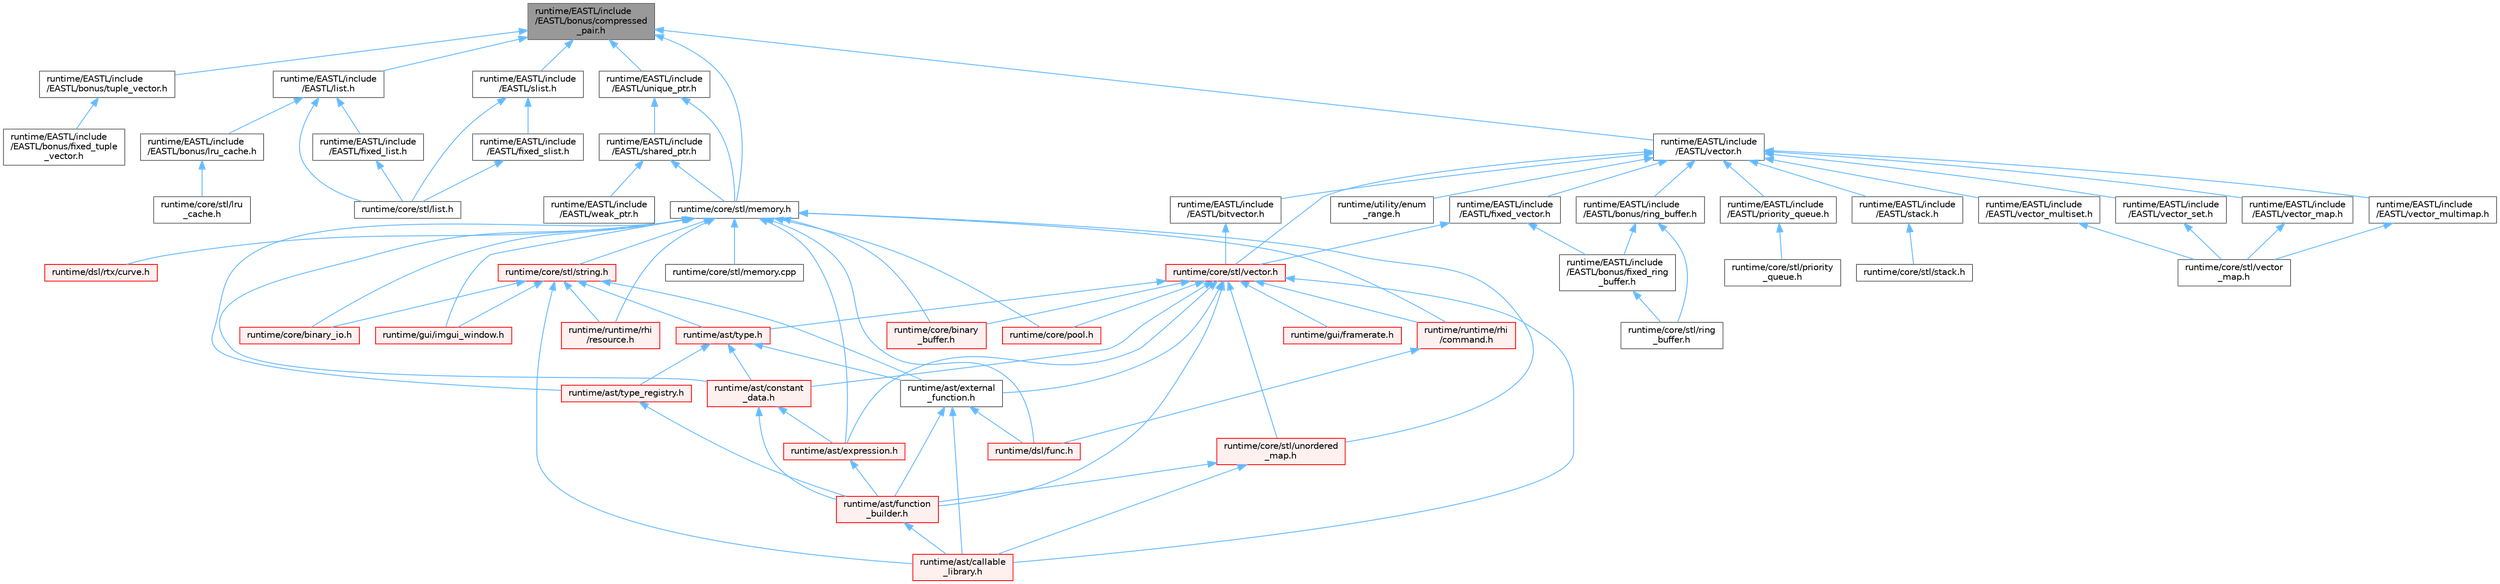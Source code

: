 digraph "runtime/EASTL/include/EASTL/bonus/compressed_pair.h"
{
 // LATEX_PDF_SIZE
  bgcolor="transparent";
  edge [fontname=Helvetica,fontsize=10,labelfontname=Helvetica,labelfontsize=10];
  node [fontname=Helvetica,fontsize=10,shape=box,height=0.2,width=0.4];
  Node1 [id="Node000001",label="runtime/EASTL/include\l/EASTL/bonus/compressed\l_pair.h",height=0.2,width=0.4,color="gray40", fillcolor="grey60", style="filled", fontcolor="black",tooltip=" "];
  Node1 -> Node2 [id="edge1_Node000001_Node000002",dir="back",color="steelblue1",style="solid",tooltip=" "];
  Node2 [id="Node000002",label="runtime/EASTL/include\l/EASTL/bonus/tuple_vector.h",height=0.2,width=0.4,color="grey40", fillcolor="white", style="filled",URL="$tuple__vector_8h.html",tooltip=" "];
  Node2 -> Node3 [id="edge2_Node000002_Node000003",dir="back",color="steelblue1",style="solid",tooltip=" "];
  Node3 [id="Node000003",label="runtime/EASTL/include\l/EASTL/bonus/fixed_tuple\l_vector.h",height=0.2,width=0.4,color="grey40", fillcolor="white", style="filled",URL="$fixed__tuple__vector_8h.html",tooltip=" "];
  Node1 -> Node4 [id="edge3_Node000001_Node000004",dir="back",color="steelblue1",style="solid",tooltip=" "];
  Node4 [id="Node000004",label="runtime/EASTL/include\l/EASTL/list.h",height=0.2,width=0.4,color="grey40", fillcolor="white", style="filled",URL="$_e_a_s_t_l_2include_2_e_a_s_t_l_2list_8h.html",tooltip=" "];
  Node4 -> Node5 [id="edge4_Node000004_Node000005",dir="back",color="steelblue1",style="solid",tooltip=" "];
  Node5 [id="Node000005",label="runtime/EASTL/include\l/EASTL/bonus/lru_cache.h",height=0.2,width=0.4,color="grey40", fillcolor="white", style="filled",URL="$_e_a_s_t_l_2include_2_e_a_s_t_l_2bonus_2lru__cache_8h.html",tooltip=" "];
  Node5 -> Node6 [id="edge5_Node000005_Node000006",dir="back",color="steelblue1",style="solid",tooltip=" "];
  Node6 [id="Node000006",label="runtime/core/stl/lru\l_cache.h",height=0.2,width=0.4,color="grey40", fillcolor="white", style="filled",URL="$core_2stl_2lru__cache_8h.html",tooltip=" "];
  Node4 -> Node7 [id="edge6_Node000004_Node000007",dir="back",color="steelblue1",style="solid",tooltip=" "];
  Node7 [id="Node000007",label="runtime/EASTL/include\l/EASTL/fixed_list.h",height=0.2,width=0.4,color="grey40", fillcolor="white", style="filled",URL="$fixed__list_8h.html",tooltip=" "];
  Node7 -> Node8 [id="edge7_Node000007_Node000008",dir="back",color="steelblue1",style="solid",tooltip=" "];
  Node8 [id="Node000008",label="runtime/core/stl/list.h",height=0.2,width=0.4,color="grey40", fillcolor="white", style="filled",URL="$core_2stl_2list_8h.html",tooltip=" "];
  Node4 -> Node8 [id="edge8_Node000004_Node000008",dir="back",color="steelblue1",style="solid",tooltip=" "];
  Node1 -> Node9 [id="edge9_Node000001_Node000009",dir="back",color="steelblue1",style="solid",tooltip=" "];
  Node9 [id="Node000009",label="runtime/EASTL/include\l/EASTL/slist.h",height=0.2,width=0.4,color="grey40", fillcolor="white", style="filled",URL="$slist_8h.html",tooltip=" "];
  Node9 -> Node10 [id="edge10_Node000009_Node000010",dir="back",color="steelblue1",style="solid",tooltip=" "];
  Node10 [id="Node000010",label="runtime/EASTL/include\l/EASTL/fixed_slist.h",height=0.2,width=0.4,color="grey40", fillcolor="white", style="filled",URL="$fixed__slist_8h.html",tooltip=" "];
  Node10 -> Node8 [id="edge11_Node000010_Node000008",dir="back",color="steelblue1",style="solid",tooltip=" "];
  Node9 -> Node8 [id="edge12_Node000009_Node000008",dir="back",color="steelblue1",style="solid",tooltip=" "];
  Node1 -> Node11 [id="edge13_Node000001_Node000011",dir="back",color="steelblue1",style="solid",tooltip=" "];
  Node11 [id="Node000011",label="runtime/EASTL/include\l/EASTL/unique_ptr.h",height=0.2,width=0.4,color="grey40", fillcolor="white", style="filled",URL="$unique__ptr_8h.html",tooltip=" "];
  Node11 -> Node12 [id="edge14_Node000011_Node000012",dir="back",color="steelblue1",style="solid",tooltip=" "];
  Node12 [id="Node000012",label="runtime/EASTL/include\l/EASTL/shared_ptr.h",height=0.2,width=0.4,color="grey40", fillcolor="white", style="filled",URL="$shared__ptr_8h.html",tooltip=" "];
  Node12 -> Node13 [id="edge15_Node000012_Node000013",dir="back",color="steelblue1",style="solid",tooltip=" "];
  Node13 [id="Node000013",label="runtime/EASTL/include\l/EASTL/weak_ptr.h",height=0.2,width=0.4,color="grey40", fillcolor="white", style="filled",URL="$weak__ptr_8h.html",tooltip=" "];
  Node12 -> Node14 [id="edge16_Node000012_Node000014",dir="back",color="steelblue1",style="solid",tooltip=" "];
  Node14 [id="Node000014",label="runtime/core/stl/memory.h",height=0.2,width=0.4,color="grey40", fillcolor="white", style="filled",URL="$core_2stl_2memory_8h.html",tooltip=" "];
  Node14 -> Node15 [id="edge17_Node000014_Node000015",dir="back",color="steelblue1",style="solid",tooltip=" "];
  Node15 [id="Node000015",label="runtime/ast/constant\l_data.h",height=0.2,width=0.4,color="red", fillcolor="#FFF0F0", style="filled",URL="$constant__data_8h.html",tooltip=" "];
  Node15 -> Node16 [id="edge18_Node000015_Node000016",dir="back",color="steelblue1",style="solid",tooltip=" "];
  Node16 [id="Node000016",label="runtime/ast/expression.h",height=0.2,width=0.4,color="red", fillcolor="#FFF0F0", style="filled",URL="$expression_8h.html",tooltip=" "];
  Node16 -> Node39 [id="edge19_Node000016_Node000039",dir="back",color="steelblue1",style="solid",tooltip=" "];
  Node39 [id="Node000039",label="runtime/ast/function\l_builder.h",height=0.2,width=0.4,color="red", fillcolor="#FFF0F0", style="filled",URL="$function__builder_8h.html",tooltip=" "];
  Node39 -> Node38 [id="edge20_Node000039_Node000038",dir="back",color="steelblue1",style="solid",tooltip=" "];
  Node38 [id="Node000038",label="runtime/ast/callable\l_library.h",height=0.2,width=0.4,color="red", fillcolor="#FFF0F0", style="filled",URL="$ast_2callable__library_8h.html",tooltip=" "];
  Node15 -> Node39 [id="edge21_Node000015_Node000039",dir="back",color="steelblue1",style="solid",tooltip=" "];
  Node14 -> Node16 [id="edge22_Node000014_Node000016",dir="back",color="steelblue1",style="solid",tooltip=" "];
  Node14 -> Node67 [id="edge23_Node000014_Node000067",dir="back",color="steelblue1",style="solid",tooltip=" "];
  Node67 [id="Node000067",label="runtime/ast/type_registry.h",height=0.2,width=0.4,color="red", fillcolor="#FFF0F0", style="filled",URL="$type__registry_8h.html",tooltip=" "];
  Node67 -> Node39 [id="edge24_Node000067_Node000039",dir="back",color="steelblue1",style="solid",tooltip=" "];
  Node14 -> Node68 [id="edge25_Node000014_Node000068",dir="back",color="steelblue1",style="solid",tooltip=" "];
  Node68 [id="Node000068",label="runtime/core/binary\l_buffer.h",height=0.2,width=0.4,color="red", fillcolor="#FFF0F0", style="filled",URL="$binary__buffer_8h.html",tooltip=" "];
  Node14 -> Node70 [id="edge26_Node000014_Node000070",dir="back",color="steelblue1",style="solid",tooltip=" "];
  Node70 [id="Node000070",label="runtime/core/binary_io.h",height=0.2,width=0.4,color="red", fillcolor="#FFF0F0", style="filled",URL="$binary__io_8h.html",tooltip=" "];
  Node14 -> Node74 [id="edge27_Node000014_Node000074",dir="back",color="steelblue1",style="solid",tooltip=" "];
  Node74 [id="Node000074",label="runtime/core/pool.h",height=0.2,width=0.4,color="red", fillcolor="#FFF0F0", style="filled",URL="$core_2pool_8h.html",tooltip=" "];
  Node14 -> Node77 [id="edge28_Node000014_Node000077",dir="back",color="steelblue1",style="solid",tooltip=" "];
  Node77 [id="Node000077",label="runtime/core/stl/memory.cpp",height=0.2,width=0.4,color="grey40", fillcolor="white", style="filled",URL="$core_2stl_2memory_8cpp.html",tooltip=" "];
  Node14 -> Node78 [id="edge29_Node000014_Node000078",dir="back",color="steelblue1",style="solid",tooltip=" "];
  Node78 [id="Node000078",label="runtime/core/stl/string.h",height=0.2,width=0.4,color="red", fillcolor="#FFF0F0", style="filled",URL="$string_8h.html",tooltip=" "];
  Node78 -> Node38 [id="edge30_Node000078_Node000038",dir="back",color="steelblue1",style="solid",tooltip=" "];
  Node78 -> Node94 [id="edge31_Node000078_Node000094",dir="back",color="steelblue1",style="solid",tooltip=" "];
  Node94 [id="Node000094",label="runtime/ast/external\l_function.h",height=0.2,width=0.4,color="grey40", fillcolor="white", style="filled",URL="$external__function_8h.html",tooltip=" "];
  Node94 -> Node38 [id="edge32_Node000094_Node000038",dir="back",color="steelblue1",style="solid",tooltip=" "];
  Node94 -> Node39 [id="edge33_Node000094_Node000039",dir="back",color="steelblue1",style="solid",tooltip=" "];
  Node94 -> Node20 [id="edge34_Node000094_Node000020",dir="back",color="steelblue1",style="solid",tooltip=" "];
  Node20 [id="Node000020",label="runtime/dsl/func.h",height=0.2,width=0.4,color="red", fillcolor="#FFF0F0", style="filled",URL="$func_8h.html",tooltip=" "];
  Node78 -> Node95 [id="edge35_Node000078_Node000095",dir="back",color="steelblue1",style="solid",tooltip=" "];
  Node95 [id="Node000095",label="runtime/ast/type.h",height=0.2,width=0.4,color="red", fillcolor="#FFF0F0", style="filled",URL="$type_8h.html",tooltip=" "];
  Node95 -> Node15 [id="edge36_Node000095_Node000015",dir="back",color="steelblue1",style="solid",tooltip=" "];
  Node95 -> Node94 [id="edge37_Node000095_Node000094",dir="back",color="steelblue1",style="solid",tooltip=" "];
  Node95 -> Node67 [id="edge38_Node000095_Node000067",dir="back",color="steelblue1",style="solid",tooltip=" "];
  Node78 -> Node70 [id="edge39_Node000078_Node000070",dir="back",color="steelblue1",style="solid",tooltip=" "];
  Node78 -> Node58 [id="edge40_Node000078_Node000058",dir="back",color="steelblue1",style="solid",tooltip=" "];
  Node58 [id="Node000058",label="runtime/gui/imgui_window.h",height=0.2,width=0.4,color="red", fillcolor="#FFF0F0", style="filled",URL="$imgui__window_8h.html",tooltip=" "];
  Node78 -> Node216 [id="edge41_Node000078_Node000216",dir="back",color="steelblue1",style="solid",tooltip=" "];
  Node216 [id="Node000216",label="runtime/runtime/rhi\l/resource.h",height=0.2,width=0.4,color="red", fillcolor="#FFF0F0", style="filled",URL="$runtime_2rhi_2resource_8h.html",tooltip=" "];
  Node14 -> Node99 [id="edge42_Node000014_Node000099",dir="back",color="steelblue1",style="solid",tooltip=" "];
  Node99 [id="Node000099",label="runtime/core/stl/unordered\l_map.h",height=0.2,width=0.4,color="red", fillcolor="#FFF0F0", style="filled",URL="$core_2stl_2unordered__map_8h.html",tooltip=" "];
  Node99 -> Node38 [id="edge43_Node000099_Node000038",dir="back",color="steelblue1",style="solid",tooltip=" "];
  Node99 -> Node39 [id="edge44_Node000099_Node000039",dir="back",color="steelblue1",style="solid",tooltip=" "];
  Node14 -> Node20 [id="edge45_Node000014_Node000020",dir="back",color="steelblue1",style="solid",tooltip=" "];
  Node14 -> Node49 [id="edge46_Node000014_Node000049",dir="back",color="steelblue1",style="solid",tooltip=" "];
  Node49 [id="Node000049",label="runtime/dsl/rtx/curve.h",height=0.2,width=0.4,color="red", fillcolor="#FFF0F0", style="filled",URL="$dsl_2rtx_2curve_8h.html",tooltip=" "];
  Node14 -> Node58 [id="edge47_Node000014_Node000058",dir="back",color="steelblue1",style="solid",tooltip=" "];
  Node14 -> Node84 [id="edge48_Node000014_Node000084",dir="back",color="steelblue1",style="solid",tooltip=" "];
  Node84 [id="Node000084",label="runtime/runtime/rhi\l/command.h",height=0.2,width=0.4,color="red", fillcolor="#FFF0F0", style="filled",URL="$command_8h.html",tooltip=" "];
  Node84 -> Node20 [id="edge49_Node000084_Node000020",dir="back",color="steelblue1",style="solid",tooltip=" "];
  Node14 -> Node216 [id="edge50_Node000014_Node000216",dir="back",color="steelblue1",style="solid",tooltip=" "];
  Node11 -> Node14 [id="edge51_Node000011_Node000014",dir="back",color="steelblue1",style="solid",tooltip=" "];
  Node1 -> Node152 [id="edge52_Node000001_Node000152",dir="back",color="steelblue1",style="solid",tooltip=" "];
  Node152 [id="Node000152",label="runtime/EASTL/include\l/EASTL/vector.h",height=0.2,width=0.4,color="grey40", fillcolor="white", style="filled",URL="$_e_a_s_t_l_2include_2_e_a_s_t_l_2vector_8h.html",tooltip=" "];
  Node152 -> Node92 [id="edge53_Node000152_Node000092",dir="back",color="steelblue1",style="solid",tooltip=" "];
  Node92 [id="Node000092",label="runtime/EASTL/include\l/EASTL/bitvector.h",height=0.2,width=0.4,color="grey40", fillcolor="white", style="filled",URL="$bitvector_8h.html",tooltip=" "];
  Node92 -> Node93 [id="edge54_Node000092_Node000093",dir="back",color="steelblue1",style="solid",tooltip=" "];
  Node93 [id="Node000093",label="runtime/core/stl/vector.h",height=0.2,width=0.4,color="red", fillcolor="#FFF0F0", style="filled",URL="$core_2stl_2vector_8h.html",tooltip=" "];
  Node93 -> Node38 [id="edge55_Node000093_Node000038",dir="back",color="steelblue1",style="solid",tooltip=" "];
  Node93 -> Node15 [id="edge56_Node000093_Node000015",dir="back",color="steelblue1",style="solid",tooltip=" "];
  Node93 -> Node16 [id="edge57_Node000093_Node000016",dir="back",color="steelblue1",style="solid",tooltip=" "];
  Node93 -> Node94 [id="edge58_Node000093_Node000094",dir="back",color="steelblue1",style="solid",tooltip=" "];
  Node93 -> Node39 [id="edge59_Node000093_Node000039",dir="back",color="steelblue1",style="solid",tooltip=" "];
  Node93 -> Node95 [id="edge60_Node000093_Node000095",dir="back",color="steelblue1",style="solid",tooltip=" "];
  Node93 -> Node68 [id="edge61_Node000093_Node000068",dir="back",color="steelblue1",style="solid",tooltip=" "];
  Node93 -> Node74 [id="edge62_Node000093_Node000074",dir="back",color="steelblue1",style="solid",tooltip=" "];
  Node93 -> Node99 [id="edge63_Node000093_Node000099",dir="back",color="steelblue1",style="solid",tooltip=" "];
  Node93 -> Node100 [id="edge64_Node000093_Node000100",dir="back",color="steelblue1",style="solid",tooltip=" "];
  Node100 [id="Node000100",label="runtime/gui/framerate.h",height=0.2,width=0.4,color="red", fillcolor="#FFF0F0", style="filled",URL="$framerate_8h.html",tooltip=" "];
  Node93 -> Node84 [id="edge65_Node000093_Node000084",dir="back",color="steelblue1",style="solid",tooltip=" "];
  Node152 -> Node153 [id="edge66_Node000152_Node000153",dir="back",color="steelblue1",style="solid",tooltip=" "];
  Node153 [id="Node000153",label="runtime/EASTL/include\l/EASTL/bonus/ring_buffer.h",height=0.2,width=0.4,color="grey40", fillcolor="white", style="filled",URL="$_e_a_s_t_l_2include_2_e_a_s_t_l_2bonus_2ring__buffer_8h.html",tooltip=" "];
  Node153 -> Node136 [id="edge67_Node000153_Node000136",dir="back",color="steelblue1",style="solid",tooltip=" "];
  Node136 [id="Node000136",label="runtime/EASTL/include\l/EASTL/bonus/fixed_ring\l_buffer.h",height=0.2,width=0.4,color="grey40", fillcolor="white", style="filled",URL="$fixed__ring__buffer_8h.html",tooltip=" "];
  Node136 -> Node137 [id="edge68_Node000136_Node000137",dir="back",color="steelblue1",style="solid",tooltip=" "];
  Node137 [id="Node000137",label="runtime/core/stl/ring\l_buffer.h",height=0.2,width=0.4,color="grey40", fillcolor="white", style="filled",URL="$core_2stl_2ring__buffer_8h.html",tooltip=" "];
  Node153 -> Node137 [id="edge69_Node000153_Node000137",dir="back",color="steelblue1",style="solid",tooltip=" "];
  Node152 -> Node135 [id="edge70_Node000152_Node000135",dir="back",color="steelblue1",style="solid",tooltip=" "];
  Node135 [id="Node000135",label="runtime/EASTL/include\l/EASTL/fixed_vector.h",height=0.2,width=0.4,color="grey40", fillcolor="white", style="filled",URL="$fixed__vector_8h.html",tooltip=" "];
  Node135 -> Node136 [id="edge71_Node000135_Node000136",dir="back",color="steelblue1",style="solid",tooltip=" "];
  Node135 -> Node93 [id="edge72_Node000135_Node000093",dir="back",color="steelblue1",style="solid",tooltip=" "];
  Node152 -> Node154 [id="edge73_Node000152_Node000154",dir="back",color="steelblue1",style="solid",tooltip=" "];
  Node154 [id="Node000154",label="runtime/EASTL/include\l/EASTL/priority_queue.h",height=0.2,width=0.4,color="grey40", fillcolor="white", style="filled",URL="$_e_a_s_t_l_2include_2_e_a_s_t_l_2priority__queue_8h.html",tooltip=" "];
  Node154 -> Node155 [id="edge74_Node000154_Node000155",dir="back",color="steelblue1",style="solid",tooltip=" "];
  Node155 [id="Node000155",label="runtime/core/stl/priority\l_queue.h",height=0.2,width=0.4,color="grey40", fillcolor="white", style="filled",URL="$core_2stl_2priority__queue_8h.html",tooltip=" "];
  Node152 -> Node156 [id="edge75_Node000152_Node000156",dir="back",color="steelblue1",style="solid",tooltip=" "];
  Node156 [id="Node000156",label="runtime/EASTL/include\l/EASTL/stack.h",height=0.2,width=0.4,color="grey40", fillcolor="white", style="filled",URL="$_e_a_s_t_l_2include_2_e_a_s_t_l_2stack_8h.html",tooltip=" "];
  Node156 -> Node157 [id="edge76_Node000156_Node000157",dir="back",color="steelblue1",style="solid",tooltip=" "];
  Node157 [id="Node000157",label="runtime/core/stl/stack.h",height=0.2,width=0.4,color="grey40", fillcolor="white", style="filled",URL="$core_2stl_2stack_8h.html",tooltip=" "];
  Node152 -> Node158 [id="edge77_Node000152_Node000158",dir="back",color="steelblue1",style="solid",tooltip=" "];
  Node158 [id="Node000158",label="runtime/EASTL/include\l/EASTL/vector_map.h",height=0.2,width=0.4,color="grey40", fillcolor="white", style="filled",URL="$_e_a_s_t_l_2include_2_e_a_s_t_l_2vector__map_8h.html",tooltip=" "];
  Node158 -> Node159 [id="edge78_Node000158_Node000159",dir="back",color="steelblue1",style="solid",tooltip=" "];
  Node159 [id="Node000159",label="runtime/core/stl/vector\l_map.h",height=0.2,width=0.4,color="grey40", fillcolor="white", style="filled",URL="$core_2stl_2vector__map_8h.html",tooltip=" "];
  Node152 -> Node160 [id="edge79_Node000152_Node000160",dir="back",color="steelblue1",style="solid",tooltip=" "];
  Node160 [id="Node000160",label="runtime/EASTL/include\l/EASTL/vector_multimap.h",height=0.2,width=0.4,color="grey40", fillcolor="white", style="filled",URL="$vector__multimap_8h.html",tooltip=" "];
  Node160 -> Node159 [id="edge80_Node000160_Node000159",dir="back",color="steelblue1",style="solid",tooltip=" "];
  Node152 -> Node161 [id="edge81_Node000152_Node000161",dir="back",color="steelblue1",style="solid",tooltip=" "];
  Node161 [id="Node000161",label="runtime/EASTL/include\l/EASTL/vector_multiset.h",height=0.2,width=0.4,color="grey40", fillcolor="white", style="filled",URL="$vector__multiset_8h.html",tooltip=" "];
  Node161 -> Node159 [id="edge82_Node000161_Node000159",dir="back",color="steelblue1",style="solid",tooltip=" "];
  Node152 -> Node162 [id="edge83_Node000152_Node000162",dir="back",color="steelblue1",style="solid",tooltip=" "];
  Node162 [id="Node000162",label="runtime/EASTL/include\l/EASTL/vector_set.h",height=0.2,width=0.4,color="grey40", fillcolor="white", style="filled",URL="$vector__set_8h.html",tooltip=" "];
  Node162 -> Node159 [id="edge84_Node000162_Node000159",dir="back",color="steelblue1",style="solid",tooltip=" "];
  Node152 -> Node93 [id="edge85_Node000152_Node000093",dir="back",color="steelblue1",style="solid",tooltip=" "];
  Node152 -> Node163 [id="edge86_Node000152_Node000163",dir="back",color="steelblue1",style="solid",tooltip=" "];
  Node163 [id="Node000163",label="runtime/utility/enum\l_range.h",height=0.2,width=0.4,color="grey40", fillcolor="white", style="filled",URL="$enum__range_8h.html",tooltip=" "];
  Node1 -> Node14 [id="edge87_Node000001_Node000014",dir="back",color="steelblue1",style="solid",tooltip=" "];
}
